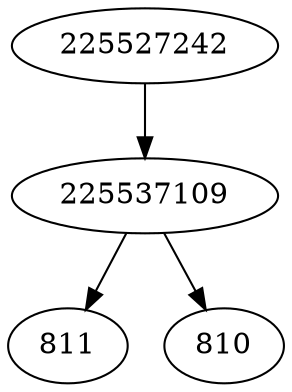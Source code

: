 strict digraph  {
225527242;
811;
810;
225537109;
225527242 -> 225537109;
225537109 -> 810;
225537109 -> 811;
}
